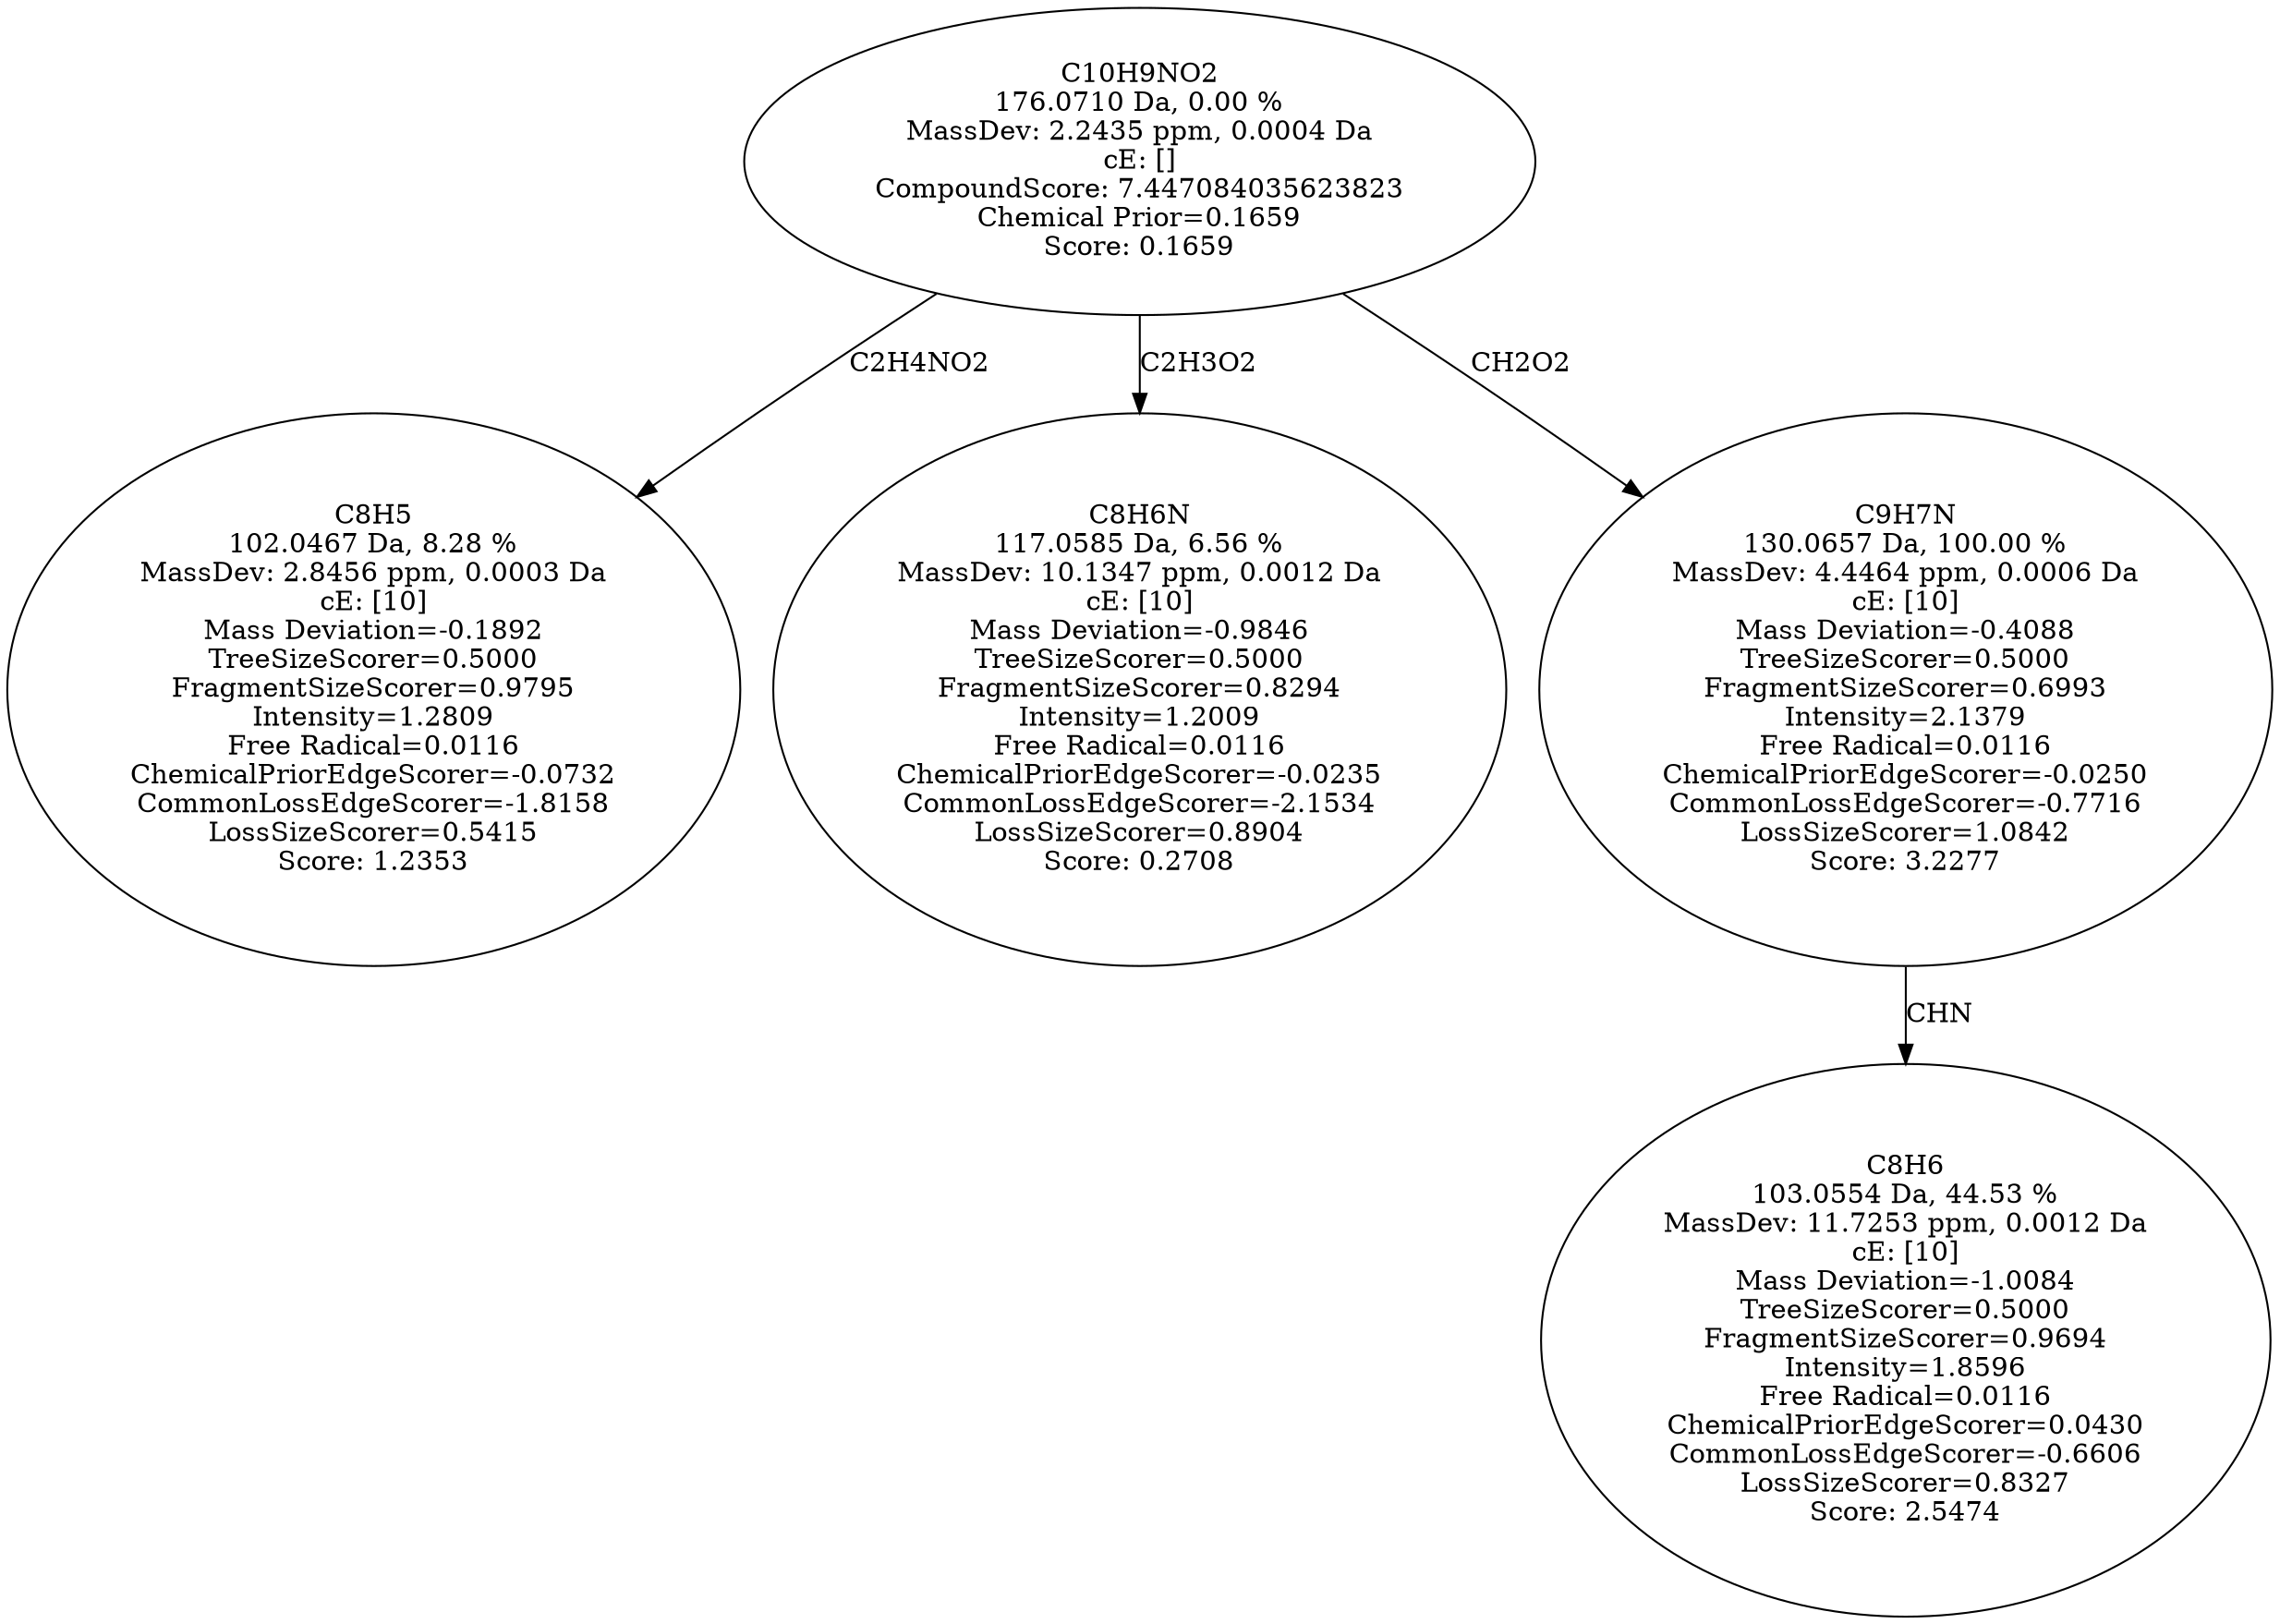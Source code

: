strict digraph {
v1 [label="C8H5\n102.0467 Da, 8.28 %\nMassDev: 2.8456 ppm, 0.0003 Da\ncE: [10]\nMass Deviation=-0.1892\nTreeSizeScorer=0.5000\nFragmentSizeScorer=0.9795\nIntensity=1.2809\nFree Radical=0.0116\nChemicalPriorEdgeScorer=-0.0732\nCommonLossEdgeScorer=-1.8158\nLossSizeScorer=0.5415\nScore: 1.2353"];
v2 [label="C8H6N\n117.0585 Da, 6.56 %\nMassDev: 10.1347 ppm, 0.0012 Da\ncE: [10]\nMass Deviation=-0.9846\nTreeSizeScorer=0.5000\nFragmentSizeScorer=0.8294\nIntensity=1.2009\nFree Radical=0.0116\nChemicalPriorEdgeScorer=-0.0235\nCommonLossEdgeScorer=-2.1534\nLossSizeScorer=0.8904\nScore: 0.2708"];
v3 [label="C8H6\n103.0554 Da, 44.53 %\nMassDev: 11.7253 ppm, 0.0012 Da\ncE: [10]\nMass Deviation=-1.0084\nTreeSizeScorer=0.5000\nFragmentSizeScorer=0.9694\nIntensity=1.8596\nFree Radical=0.0116\nChemicalPriorEdgeScorer=0.0430\nCommonLossEdgeScorer=-0.6606\nLossSizeScorer=0.8327\nScore: 2.5474"];
v4 [label="C9H7N\n130.0657 Da, 100.00 %\nMassDev: 4.4464 ppm, 0.0006 Da\ncE: [10]\nMass Deviation=-0.4088\nTreeSizeScorer=0.5000\nFragmentSizeScorer=0.6993\nIntensity=2.1379\nFree Radical=0.0116\nChemicalPriorEdgeScorer=-0.0250\nCommonLossEdgeScorer=-0.7716\nLossSizeScorer=1.0842\nScore: 3.2277"];
v5 [label="C10H9NO2\n176.0710 Da, 0.00 %\nMassDev: 2.2435 ppm, 0.0004 Da\ncE: []\nCompoundScore: 7.447084035623823\nChemical Prior=0.1659\nScore: 0.1659"];
v5 -> v1 [label="C2H4NO2"];
v5 -> v2 [label="C2H3O2"];
v4 -> v3 [label="CHN"];
v5 -> v4 [label="CH2O2"];
}